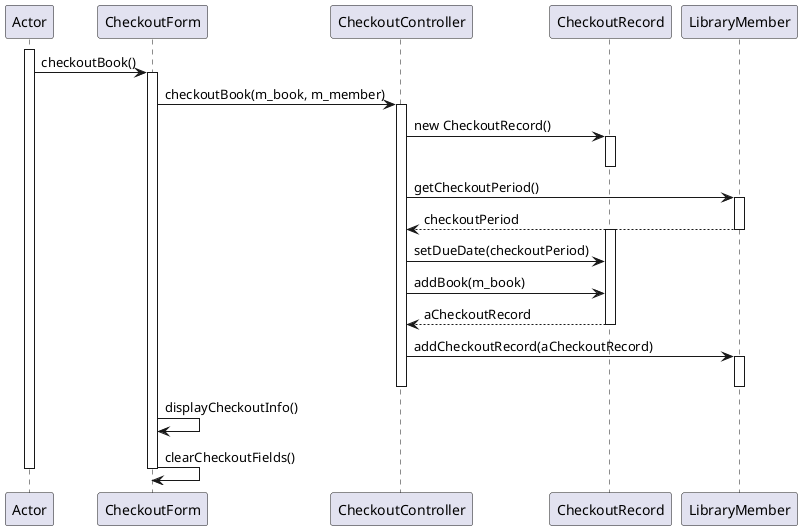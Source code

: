 @startuml

activate Actor
    Actor -> CheckoutForm: checkoutBook()
    activate CheckoutForm

        CheckoutForm -> CheckoutController: checkoutBook(m_book, m_member)
        activate CheckoutController

            CheckoutController -> CheckoutRecord: new CheckoutRecord()
            activate CheckoutRecord
            deactivate CheckoutRecord

            CheckoutController -> LibraryMember: getCheckoutPeriod()
            activate LibraryMember
                LibraryMember --> CheckoutController: checkoutPeriod
            deactivate LibraryMember

            activate CheckoutRecord
                CheckoutController -> CheckoutRecord: setDueDate(checkoutPeriod)
                CheckoutController -> CheckoutRecord: addBook(m_book)
                CheckoutRecord --> CheckoutController: aCheckoutRecord
            deactivate CheckoutRecord

            CheckoutController -> LibraryMember: addCheckoutRecord(aCheckoutRecord)
            activate LibraryMember
            deactivate LibraryMember

        deactivate CheckoutController

        CheckoutForm -> CheckoutForm: displayCheckoutInfo()
        CheckoutForm -> CheckoutForm: clearCheckoutFields()

    deactivate CheckoutForm
deactivate Actor

@enduml